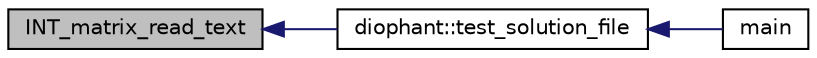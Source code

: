 digraph "INT_matrix_read_text"
{
  edge [fontname="Helvetica",fontsize="10",labelfontname="Helvetica",labelfontsize="10"];
  node [fontname="Helvetica",fontsize="10",shape=record];
  rankdir="LR";
  Node1317 [label="INT_matrix_read_text",height=0.2,width=0.4,color="black", fillcolor="grey75", style="filled", fontcolor="black"];
  Node1317 -> Node1318 [dir="back",color="midnightblue",fontsize="10",style="solid",fontname="Helvetica"];
  Node1318 [label="diophant::test_solution_file",height=0.2,width=0.4,color="black", fillcolor="white", style="filled",URL="$d7/d9c/classdiophant.html#ad5b890dbe56e93b6e7f2759d7d8ba35f"];
  Node1318 -> Node1319 [dir="back",color="midnightblue",fontsize="10",style="solid",fontname="Helvetica"];
  Node1319 [label="main",height=0.2,width=0.4,color="black", fillcolor="white", style="filled",URL="$dc/dbc/solve__diophant_8_c.html#a3c04138a5bfe5d72780bb7e82a18e627"];
}
